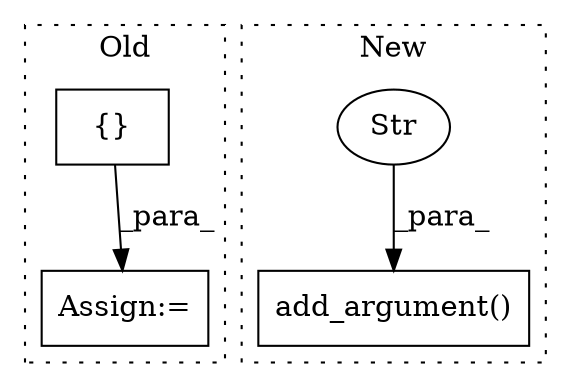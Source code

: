 digraph G {
subgraph cluster0 {
1 [label="{}" a="59" s="13534,13652" l="14,0" shape="box"];
4 [label="Assign:=" a="68" s="13531" l="3" shape="box"];
label = "Old";
style="dotted";
}
subgraph cluster1 {
2 [label="add_argument()" a="75" s="14211,14252" l="20,25" shape="box"];
3 [label="Str" a="66" s="14231" l="21" shape="ellipse"];
label = "New";
style="dotted";
}
1 -> 4 [label="_para_"];
3 -> 2 [label="_para_"];
}